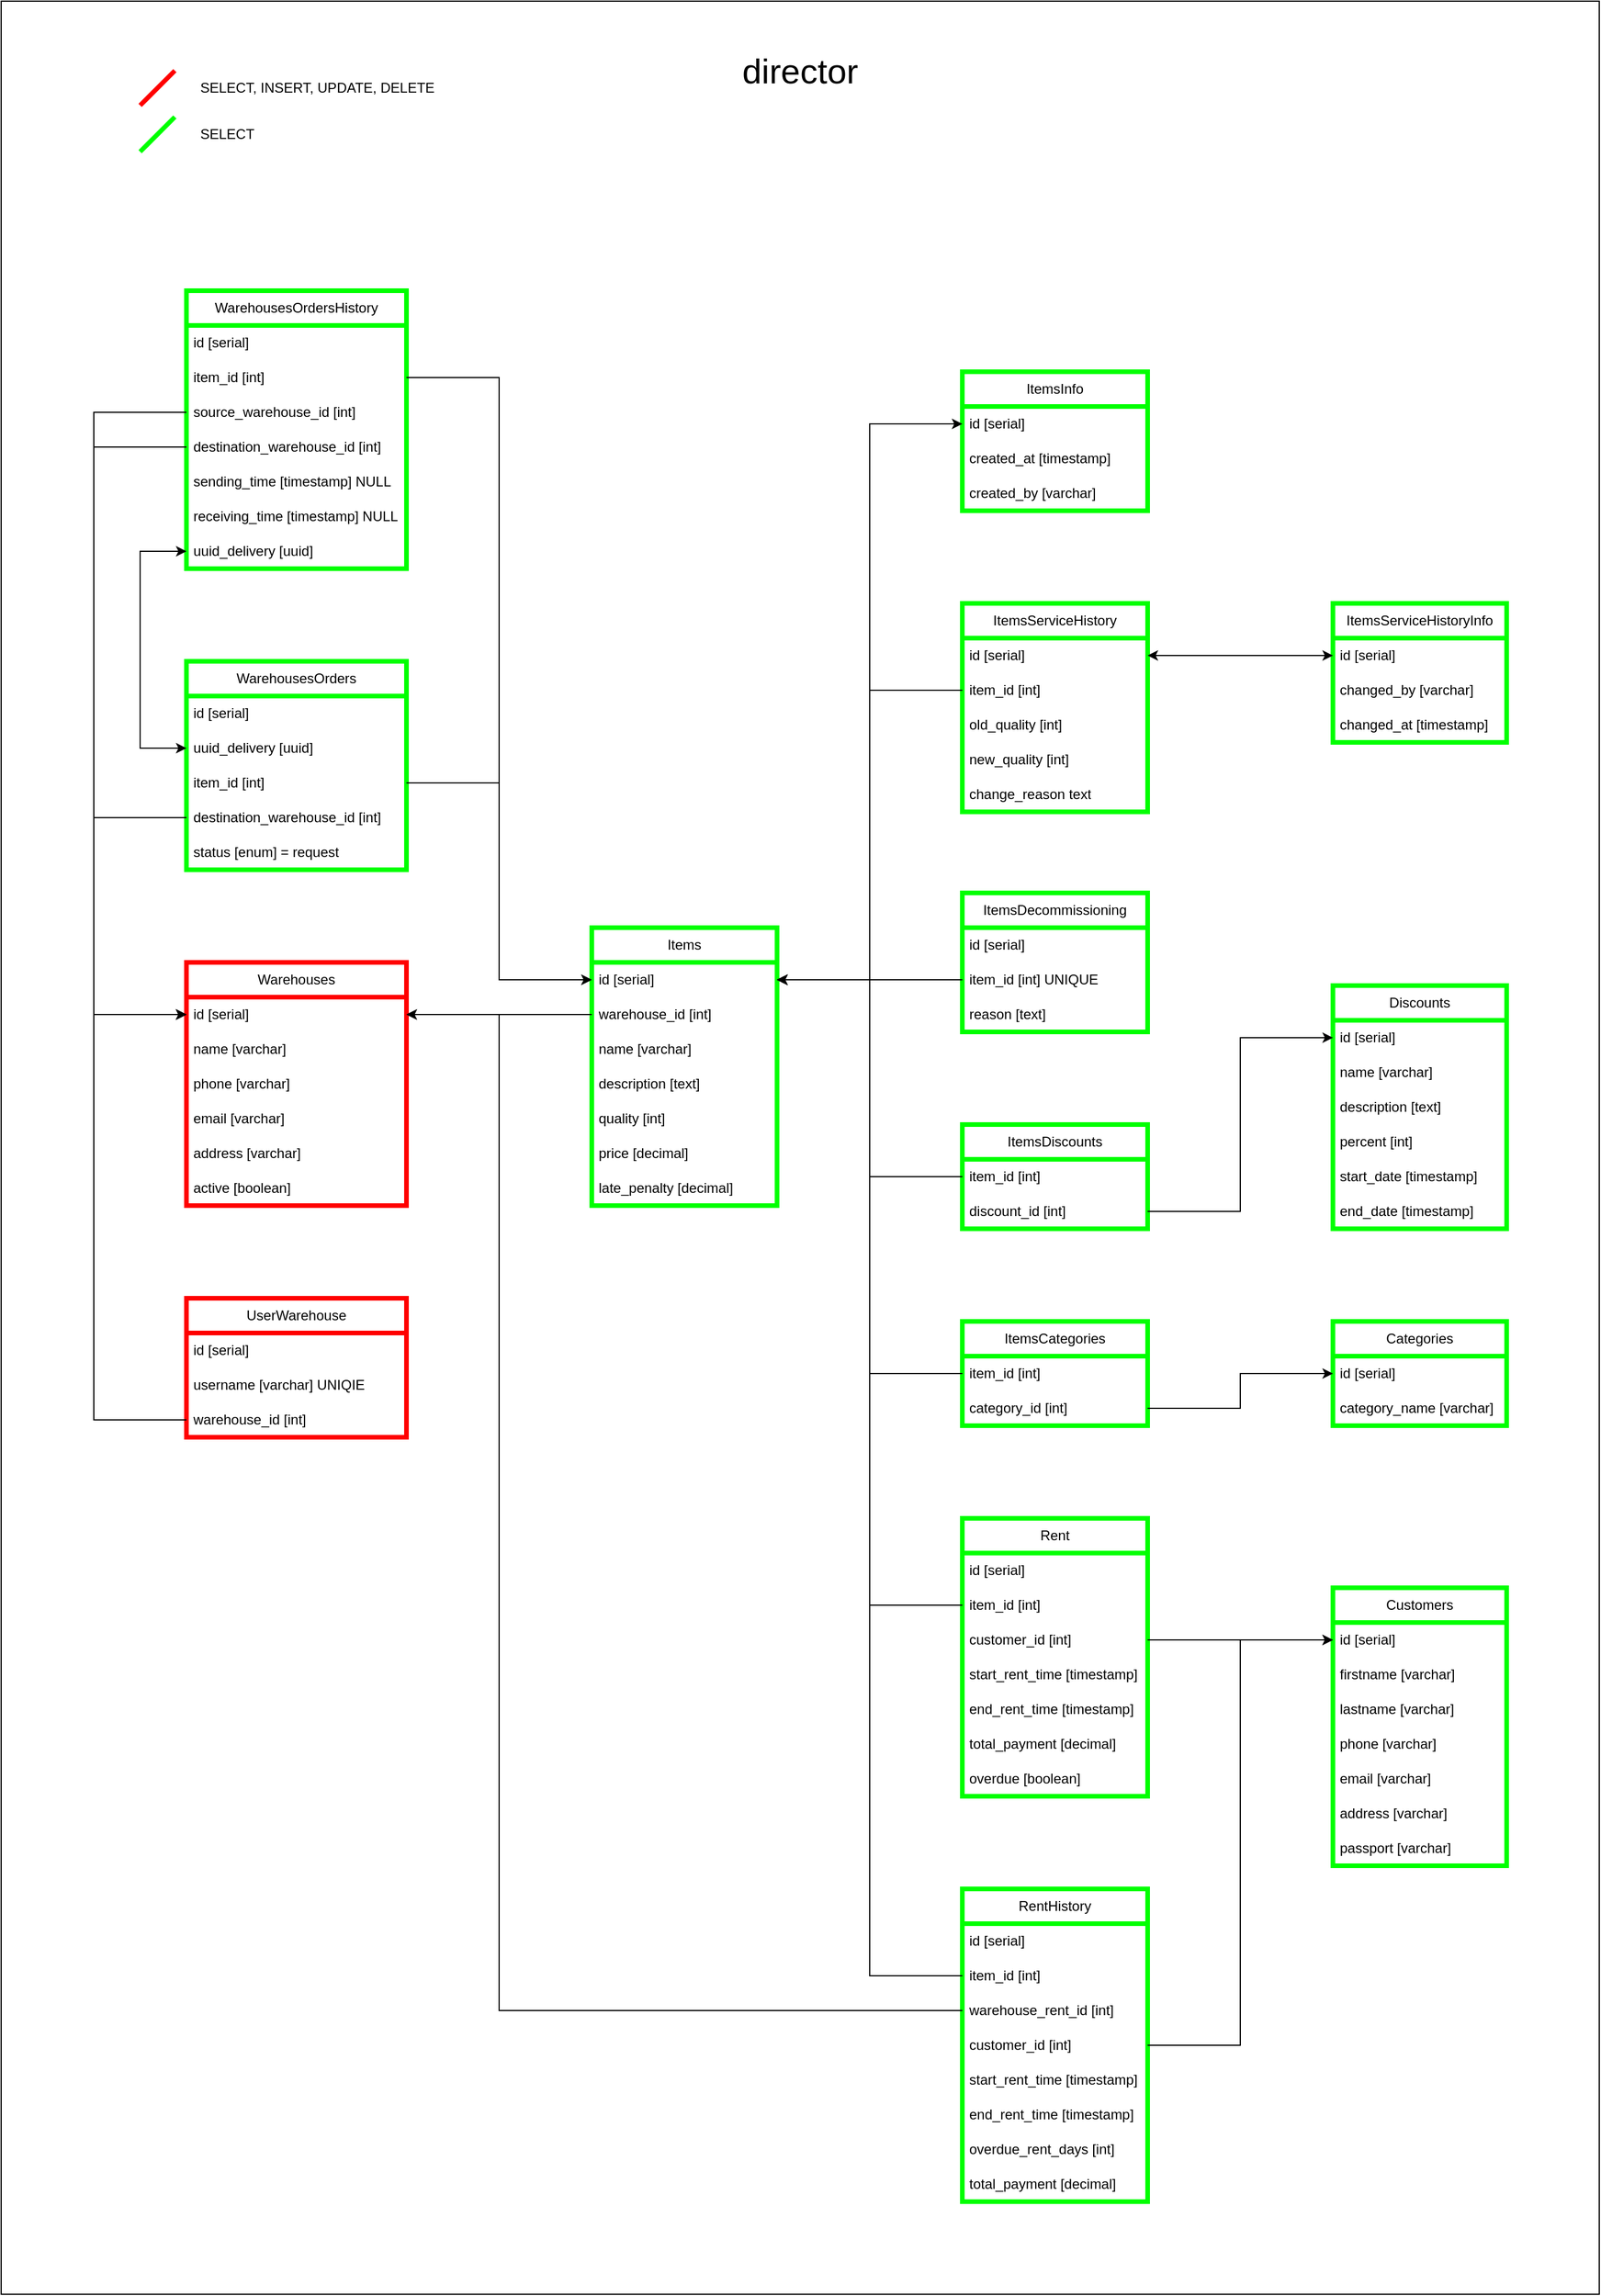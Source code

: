 <mxfile version="24.8.0">
  <diagram name="Страница — 1" id="4j5skGVOsrsPlxVMQiAT">
    <mxGraphModel dx="2514" dy="3243" grid="1" gridSize="10" guides="1" tooltips="1" connect="1" arrows="1" fold="1" page="1" pageScale="1" pageWidth="827" pageHeight="1169" math="0" shadow="0">
      <root>
        <mxCell id="0" />
        <mxCell id="1" parent="0" />
        <mxCell id="xTbCGkDFSXypvoG6kdAG-1" value="" style="rounded=0;whiteSpace=wrap;html=1;fillColor=default;strokeColor=#000000;" parent="1" vertex="1">
          <mxGeometry x="-380" y="-2110" width="1380" height="1980" as="geometry" />
        </mxCell>
        <mxCell id="xTbCGkDFSXypvoG6kdAG-2" value="Warehouses" style="swimlane;fontStyle=0;childLayout=stackLayout;horizontal=1;startSize=30;horizontalStack=0;resizeParent=1;resizeParentMax=0;resizeLast=0;collapsible=1;marginBottom=0;whiteSpace=wrap;html=1;strokeColor=#FF0000;strokeWidth=4;" parent="1" vertex="1">
          <mxGeometry x="-220" y="-1280" width="190" height="210" as="geometry" />
        </mxCell>
        <mxCell id="xTbCGkDFSXypvoG6kdAG-3" value="id [serial]" style="text;strokeColor=none;fillColor=none;align=left;verticalAlign=middle;spacingLeft=4;spacingRight=4;overflow=hidden;points=[[0,0.5],[1,0.5]];portConstraint=eastwest;rotatable=0;whiteSpace=wrap;html=1;" parent="xTbCGkDFSXypvoG6kdAG-2" vertex="1">
          <mxGeometry y="30" width="190" height="30" as="geometry" />
        </mxCell>
        <mxCell id="xTbCGkDFSXypvoG6kdAG-4" value="name [varchar]" style="text;strokeColor=none;fillColor=none;align=left;verticalAlign=middle;spacingLeft=4;spacingRight=4;overflow=hidden;points=[[0,0.5],[1,0.5]];portConstraint=eastwest;rotatable=0;whiteSpace=wrap;html=1;" parent="xTbCGkDFSXypvoG6kdAG-2" vertex="1">
          <mxGeometry y="60" width="190" height="30" as="geometry" />
        </mxCell>
        <mxCell id="xTbCGkDFSXypvoG6kdAG-5" value="phone [varchar]" style="text;strokeColor=none;fillColor=none;align=left;verticalAlign=middle;spacingLeft=4;spacingRight=4;overflow=hidden;points=[[0,0.5],[1,0.5]];portConstraint=eastwest;rotatable=0;whiteSpace=wrap;html=1;" parent="xTbCGkDFSXypvoG6kdAG-2" vertex="1">
          <mxGeometry y="90" width="190" height="30" as="geometry" />
        </mxCell>
        <mxCell id="xTbCGkDFSXypvoG6kdAG-6" value="email [varchar]" style="text;strokeColor=none;fillColor=none;align=left;verticalAlign=middle;spacingLeft=4;spacingRight=4;overflow=hidden;points=[[0,0.5],[1,0.5]];portConstraint=eastwest;rotatable=0;whiteSpace=wrap;html=1;" parent="xTbCGkDFSXypvoG6kdAG-2" vertex="1">
          <mxGeometry y="120" width="190" height="30" as="geometry" />
        </mxCell>
        <mxCell id="xTbCGkDFSXypvoG6kdAG-7" value="address [varchar]" style="text;strokeColor=none;fillColor=none;align=left;verticalAlign=middle;spacingLeft=4;spacingRight=4;overflow=hidden;points=[[0,0.5],[1,0.5]];portConstraint=eastwest;rotatable=0;whiteSpace=wrap;html=1;" parent="xTbCGkDFSXypvoG6kdAG-2" vertex="1">
          <mxGeometry y="150" width="190" height="30" as="geometry" />
        </mxCell>
        <mxCell id="xTbCGkDFSXypvoG6kdAG-108" value="active [boolean]" style="text;strokeColor=none;fillColor=none;align=left;verticalAlign=middle;spacingLeft=4;spacingRight=4;overflow=hidden;points=[[0,0.5],[1,0.5]];portConstraint=eastwest;rotatable=0;whiteSpace=wrap;html=1;" parent="xTbCGkDFSXypvoG6kdAG-2" vertex="1">
          <mxGeometry y="180" width="190" height="30" as="geometry" />
        </mxCell>
        <mxCell id="xTbCGkDFSXypvoG6kdAG-8" value="Items" style="swimlane;fontStyle=0;childLayout=stackLayout;horizontal=1;startSize=30;horizontalStack=0;resizeParent=1;resizeParentMax=0;resizeLast=0;collapsible=1;marginBottom=0;whiteSpace=wrap;html=1;strokeWidth=4;strokeColor=#00FF00;" parent="1" vertex="1">
          <mxGeometry x="130" y="-1310" width="160" height="240" as="geometry" />
        </mxCell>
        <mxCell id="xTbCGkDFSXypvoG6kdAG-9" value="id [serial]" style="text;strokeColor=none;fillColor=none;align=left;verticalAlign=middle;spacingLeft=4;spacingRight=4;overflow=hidden;points=[[0,0.5],[1,0.5]];portConstraint=eastwest;rotatable=0;whiteSpace=wrap;html=1;" parent="xTbCGkDFSXypvoG6kdAG-8" vertex="1">
          <mxGeometry y="30" width="160" height="30" as="geometry" />
        </mxCell>
        <mxCell id="xTbCGkDFSXypvoG6kdAG-10" value="warehouse_id [int]" style="text;strokeColor=none;fillColor=none;align=left;verticalAlign=middle;spacingLeft=4;spacingRight=4;overflow=hidden;points=[[0,0.5],[1,0.5]];portConstraint=eastwest;rotatable=0;whiteSpace=wrap;html=1;" parent="xTbCGkDFSXypvoG6kdAG-8" vertex="1">
          <mxGeometry y="60" width="160" height="30" as="geometry" />
        </mxCell>
        <mxCell id="xTbCGkDFSXypvoG6kdAG-11" value="name [varchar]" style="text;strokeColor=none;fillColor=none;align=left;verticalAlign=middle;spacingLeft=4;spacingRight=4;overflow=hidden;points=[[0,0.5],[1,0.5]];portConstraint=eastwest;rotatable=0;whiteSpace=wrap;html=1;" parent="xTbCGkDFSXypvoG6kdAG-8" vertex="1">
          <mxGeometry y="90" width="160" height="30" as="geometry" />
        </mxCell>
        <mxCell id="xTbCGkDFSXypvoG6kdAG-12" value="description [text]" style="text;strokeColor=none;fillColor=none;align=left;verticalAlign=middle;spacingLeft=4;spacingRight=4;overflow=hidden;points=[[0,0.5],[1,0.5]];portConstraint=eastwest;rotatable=0;whiteSpace=wrap;html=1;" parent="xTbCGkDFSXypvoG6kdAG-8" vertex="1">
          <mxGeometry y="120" width="160" height="30" as="geometry" />
        </mxCell>
        <mxCell id="xTbCGkDFSXypvoG6kdAG-13" value="quality [int]" style="text;strokeColor=none;fillColor=none;align=left;verticalAlign=middle;spacingLeft=4;spacingRight=4;overflow=hidden;points=[[0,0.5],[1,0.5]];portConstraint=eastwest;rotatable=0;whiteSpace=wrap;html=1;" parent="xTbCGkDFSXypvoG6kdAG-8" vertex="1">
          <mxGeometry y="150" width="160" height="30" as="geometry" />
        </mxCell>
        <mxCell id="xTbCGkDFSXypvoG6kdAG-14" value="price [decimal]" style="text;strokeColor=none;fillColor=none;align=left;verticalAlign=middle;spacingLeft=4;spacingRight=4;overflow=hidden;points=[[0,0.5],[1,0.5]];portConstraint=eastwest;rotatable=0;whiteSpace=wrap;html=1;" parent="xTbCGkDFSXypvoG6kdAG-8" vertex="1">
          <mxGeometry y="180" width="160" height="30" as="geometry" />
        </mxCell>
        <mxCell id="xTbCGkDFSXypvoG6kdAG-15" value="late_penalty [decimal]" style="text;strokeColor=none;fillColor=none;align=left;verticalAlign=middle;spacingLeft=4;spacingRight=4;overflow=hidden;points=[[0,0.5],[1,0.5]];portConstraint=eastwest;rotatable=0;whiteSpace=wrap;html=1;" parent="xTbCGkDFSXypvoG6kdAG-8" vertex="1">
          <mxGeometry y="210" width="160" height="30" as="geometry" />
        </mxCell>
        <mxCell id="xTbCGkDFSXypvoG6kdAG-17" value="" style="endArrow=classic;html=1;rounded=0;exitX=0;exitY=0.5;exitDx=0;exitDy=0;entryX=1;entryY=0.5;entryDx=0;entryDy=0;" parent="1" source="xTbCGkDFSXypvoG6kdAG-10" target="xTbCGkDFSXypvoG6kdAG-3" edge="1">
          <mxGeometry width="50" height="50" relative="1" as="geometry">
            <mxPoint y="-1210" as="sourcePoint" />
            <mxPoint x="50" y="-1260" as="targetPoint" />
          </mxGeometry>
        </mxCell>
        <mxCell id="xTbCGkDFSXypvoG6kdAG-18" value="WarehousesOrders" style="swimlane;fontStyle=0;childLayout=stackLayout;horizontal=1;startSize=30;horizontalStack=0;resizeParent=1;resizeParentMax=0;resizeLast=0;collapsible=1;marginBottom=0;whiteSpace=wrap;html=1;strokeColor=#00FF00;strokeWidth=4;" parent="1" vertex="1">
          <mxGeometry x="-220" y="-1540" width="190" height="180" as="geometry" />
        </mxCell>
        <mxCell id="xTbCGkDFSXypvoG6kdAG-19" value="id [serial]" style="text;strokeColor=none;fillColor=none;align=left;verticalAlign=middle;spacingLeft=4;spacingRight=4;overflow=hidden;points=[[0,0.5],[1,0.5]];portConstraint=eastwest;rotatable=0;whiteSpace=wrap;html=1;" parent="xTbCGkDFSXypvoG6kdAG-18" vertex="1">
          <mxGeometry y="30" width="190" height="30" as="geometry" />
        </mxCell>
        <mxCell id="Byqs6ddaGFyofyGgClYy-8" value="uuid_delivery [uuid]" style="text;strokeColor=none;fillColor=none;align=left;verticalAlign=middle;spacingLeft=4;spacingRight=4;overflow=hidden;points=[[0,0.5],[1,0.5]];portConstraint=eastwest;rotatable=0;whiteSpace=wrap;html=1;" parent="xTbCGkDFSXypvoG6kdAG-18" vertex="1">
          <mxGeometry y="60" width="190" height="30" as="geometry" />
        </mxCell>
        <mxCell id="xTbCGkDFSXypvoG6kdAG-20" value="item_id [int]" style="text;strokeColor=none;fillColor=none;align=left;verticalAlign=middle;spacingLeft=4;spacingRight=4;overflow=hidden;points=[[0,0.5],[1,0.5]];portConstraint=eastwest;rotatable=0;whiteSpace=wrap;html=1;" parent="xTbCGkDFSXypvoG6kdAG-18" vertex="1">
          <mxGeometry y="90" width="190" height="30" as="geometry" />
        </mxCell>
        <mxCell id="xTbCGkDFSXypvoG6kdAG-21" value="destination_warehouse_id [int]" style="text;strokeColor=none;fillColor=none;align=left;verticalAlign=middle;spacingLeft=4;spacingRight=4;overflow=hidden;points=[[0,0.5],[1,0.5]];portConstraint=eastwest;rotatable=0;whiteSpace=wrap;html=1;" parent="xTbCGkDFSXypvoG6kdAG-18" vertex="1">
          <mxGeometry y="120" width="190" height="30" as="geometry" />
        </mxCell>
        <mxCell id="xTbCGkDFSXypvoG6kdAG-22" value="status [enum] = request" style="text;strokeColor=none;fillColor=none;align=left;verticalAlign=middle;spacingLeft=4;spacingRight=4;overflow=hidden;points=[[0,0.5],[1,0.5]];portConstraint=eastwest;rotatable=0;whiteSpace=wrap;html=1;" parent="xTbCGkDFSXypvoG6kdAG-18" vertex="1">
          <mxGeometry y="150" width="190" height="30" as="geometry" />
        </mxCell>
        <mxCell id="xTbCGkDFSXypvoG6kdAG-23" value="WarehousesOrdersHistory" style="swimlane;fontStyle=0;childLayout=stackLayout;horizontal=1;startSize=30;horizontalStack=0;resizeParent=1;resizeParentMax=0;resizeLast=0;collapsible=1;marginBottom=0;whiteSpace=wrap;html=1;swimlaneFillColor=none;strokeColor=#00FF00;strokeWidth=4;" parent="1" vertex="1">
          <mxGeometry x="-220" y="-1860" width="190" height="240" as="geometry" />
        </mxCell>
        <mxCell id="xTbCGkDFSXypvoG6kdAG-24" value="id [serial]" style="text;strokeColor=none;fillColor=none;align=left;verticalAlign=middle;spacingLeft=4;spacingRight=4;overflow=hidden;points=[[0,0.5],[1,0.5]];portConstraint=eastwest;rotatable=0;whiteSpace=wrap;html=1;" parent="xTbCGkDFSXypvoG6kdAG-23" vertex="1">
          <mxGeometry y="30" width="190" height="30" as="geometry" />
        </mxCell>
        <mxCell id="xTbCGkDFSXypvoG6kdAG-25" value="item_id [int]" style="text;strokeColor=none;fillColor=none;align=left;verticalAlign=middle;spacingLeft=4;spacingRight=4;overflow=hidden;points=[[0,0.5],[1,0.5]];portConstraint=eastwest;rotatable=0;whiteSpace=wrap;html=1;" parent="xTbCGkDFSXypvoG6kdAG-23" vertex="1">
          <mxGeometry y="60" width="190" height="30" as="geometry" />
        </mxCell>
        <mxCell id="xTbCGkDFSXypvoG6kdAG-26" value="source_warehouse_id [int]" style="text;strokeColor=none;fillColor=none;align=left;verticalAlign=middle;spacingLeft=4;spacingRight=4;overflow=hidden;points=[[0,0.5],[1,0.5]];portConstraint=eastwest;rotatable=0;whiteSpace=wrap;html=1;" parent="xTbCGkDFSXypvoG6kdAG-23" vertex="1">
          <mxGeometry y="90" width="190" height="30" as="geometry" />
        </mxCell>
        <mxCell id="xTbCGkDFSXypvoG6kdAG-27" value="destination_warehouse_id [int]" style="text;strokeColor=none;fillColor=none;align=left;verticalAlign=middle;spacingLeft=4;spacingRight=4;overflow=hidden;points=[[0,0.5],[1,0.5]];portConstraint=eastwest;rotatable=0;whiteSpace=wrap;html=1;" parent="xTbCGkDFSXypvoG6kdAG-23" vertex="1">
          <mxGeometry y="120" width="190" height="30" as="geometry" />
        </mxCell>
        <mxCell id="xTbCGkDFSXypvoG6kdAG-28" value="sending_time [timestamp] NULL" style="text;strokeColor=none;fillColor=none;align=left;verticalAlign=middle;spacingLeft=4;spacingRight=4;overflow=hidden;points=[[0,0.5],[1,0.5]];portConstraint=eastwest;rotatable=0;whiteSpace=wrap;html=1;" parent="xTbCGkDFSXypvoG6kdAG-23" vertex="1">
          <mxGeometry y="150" width="190" height="30" as="geometry" />
        </mxCell>
        <mxCell id="xTbCGkDFSXypvoG6kdAG-29" value="receiving_time [timestamp] NULL" style="text;strokeColor=none;fillColor=none;align=left;verticalAlign=middle;spacingLeft=4;spacingRight=4;overflow=hidden;points=[[0,0.5],[1,0.5]];portConstraint=eastwest;rotatable=0;whiteSpace=wrap;html=1;" parent="xTbCGkDFSXypvoG6kdAG-23" vertex="1">
          <mxGeometry y="180" width="190" height="30" as="geometry" />
        </mxCell>
        <mxCell id="Byqs6ddaGFyofyGgClYy-10" value="uuid_delivery [uuid]" style="text;strokeColor=none;fillColor=none;align=left;verticalAlign=middle;spacingLeft=4;spacingRight=4;overflow=hidden;points=[[0,0.5],[1,0.5]];portConstraint=eastwest;rotatable=0;whiteSpace=wrap;html=1;" parent="xTbCGkDFSXypvoG6kdAG-23" vertex="1">
          <mxGeometry y="210" width="190" height="30" as="geometry" />
        </mxCell>
        <mxCell id="xTbCGkDFSXypvoG6kdAG-30" value="" style="endArrow=classic;html=1;rounded=0;exitX=0;exitY=0.5;exitDx=0;exitDy=0;entryX=0;entryY=0.5;entryDx=0;entryDy=0;" parent="1" source="xTbCGkDFSXypvoG6kdAG-21" target="xTbCGkDFSXypvoG6kdAG-3" edge="1">
          <mxGeometry width="50" height="50" relative="1" as="geometry">
            <mxPoint x="-330" y="-1350" as="sourcePoint" />
            <mxPoint x="-280" y="-1400" as="targetPoint" />
            <Array as="points">
              <mxPoint x="-300" y="-1405" />
              <mxPoint x="-300" y="-1235" />
            </Array>
          </mxGeometry>
        </mxCell>
        <mxCell id="xTbCGkDFSXypvoG6kdAG-31" value="" style="endArrow=classic;html=1;rounded=0;exitX=0;exitY=0.5;exitDx=0;exitDy=0;entryX=0;entryY=0.5;entryDx=0;entryDy=0;" parent="1" source="xTbCGkDFSXypvoG6kdAG-26" target="xTbCGkDFSXypvoG6kdAG-3" edge="1">
          <mxGeometry width="50" height="50" relative="1" as="geometry">
            <mxPoint x="-390" y="-1550" as="sourcePoint" />
            <mxPoint x="-340" y="-1600" as="targetPoint" />
            <Array as="points">
              <mxPoint x="-300" y="-1755" />
              <mxPoint x="-300" y="-1235" />
            </Array>
          </mxGeometry>
        </mxCell>
        <mxCell id="xTbCGkDFSXypvoG6kdAG-32" value="" style="endArrow=classic;html=1;rounded=0;exitX=0;exitY=0.5;exitDx=0;exitDy=0;entryX=0;entryY=0.5;entryDx=0;entryDy=0;" parent="1" source="xTbCGkDFSXypvoG6kdAG-27" target="xTbCGkDFSXypvoG6kdAG-3" edge="1">
          <mxGeometry width="50" height="50" relative="1" as="geometry">
            <mxPoint x="-350" y="-1510" as="sourcePoint" />
            <mxPoint x="-300" y="-1560" as="targetPoint" />
            <Array as="points">
              <mxPoint x="-300" y="-1725" />
              <mxPoint x="-300" y="-1235" />
            </Array>
          </mxGeometry>
        </mxCell>
        <mxCell id="xTbCGkDFSXypvoG6kdAG-33" value="" style="endArrow=classic;html=1;rounded=0;exitX=1;exitY=0.5;exitDx=0;exitDy=0;entryX=0;entryY=0.5;entryDx=0;entryDy=0;" parent="1" source="xTbCGkDFSXypvoG6kdAG-20" target="xTbCGkDFSXypvoG6kdAG-9" edge="1">
          <mxGeometry width="50" height="50" relative="1" as="geometry">
            <mxPoint x="50" y="-1430" as="sourcePoint" />
            <mxPoint x="100" y="-1480" as="targetPoint" />
            <Array as="points">
              <mxPoint x="50" y="-1435" />
              <mxPoint x="50" y="-1265" />
            </Array>
          </mxGeometry>
        </mxCell>
        <mxCell id="xTbCGkDFSXypvoG6kdAG-34" value="" style="endArrow=classic;html=1;rounded=0;entryX=0;entryY=0.5;entryDx=0;entryDy=0;exitX=1;exitY=0.5;exitDx=0;exitDy=0;" parent="1" source="xTbCGkDFSXypvoG6kdAG-25" target="xTbCGkDFSXypvoG6kdAG-9" edge="1">
          <mxGeometry width="50" height="50" relative="1" as="geometry">
            <mxPoint x="50" y="-1650" as="sourcePoint" />
            <mxPoint x="100" y="-1700" as="targetPoint" />
            <Array as="points">
              <mxPoint x="50" y="-1785" />
              <mxPoint x="50" y="-1265" />
            </Array>
          </mxGeometry>
        </mxCell>
        <mxCell id="xTbCGkDFSXypvoG6kdAG-35" value="ItemsInfo" style="swimlane;fontStyle=0;childLayout=stackLayout;horizontal=1;startSize=30;horizontalStack=0;resizeParent=1;resizeParentMax=0;resizeLast=0;collapsible=1;marginBottom=0;whiteSpace=wrap;html=1;strokeColor=#00FF00;strokeWidth=4;" parent="1" vertex="1">
          <mxGeometry x="450" y="-1790" width="160" height="120" as="geometry" />
        </mxCell>
        <mxCell id="xTbCGkDFSXypvoG6kdAG-36" value="id [serial]" style="text;strokeColor=none;fillColor=none;align=left;verticalAlign=middle;spacingLeft=4;spacingRight=4;overflow=hidden;points=[[0,0.5],[1,0.5]];portConstraint=eastwest;rotatable=0;whiteSpace=wrap;html=1;" parent="xTbCGkDFSXypvoG6kdAG-35" vertex="1">
          <mxGeometry y="30" width="160" height="30" as="geometry" />
        </mxCell>
        <mxCell id="xTbCGkDFSXypvoG6kdAG-37" value="created_at [timestamp]" style="text;strokeColor=none;fillColor=none;align=left;verticalAlign=middle;spacingLeft=4;spacingRight=4;overflow=hidden;points=[[0,0.5],[1,0.5]];portConstraint=eastwest;rotatable=0;whiteSpace=wrap;html=1;" parent="xTbCGkDFSXypvoG6kdAG-35" vertex="1">
          <mxGeometry y="60" width="160" height="30" as="geometry" />
        </mxCell>
        <mxCell id="xTbCGkDFSXypvoG6kdAG-38" value="created_by [varchar]" style="text;strokeColor=none;fillColor=none;align=left;verticalAlign=middle;spacingLeft=4;spacingRight=4;overflow=hidden;points=[[0,0.5],[1,0.5]];portConstraint=eastwest;rotatable=0;whiteSpace=wrap;html=1;" parent="xTbCGkDFSXypvoG6kdAG-35" vertex="1">
          <mxGeometry y="90" width="160" height="30" as="geometry" />
        </mxCell>
        <mxCell id="xTbCGkDFSXypvoG6kdAG-39" value="" style="endArrow=classic;startArrow=classic;html=1;rounded=0;exitX=1;exitY=0.5;exitDx=0;exitDy=0;entryX=0;entryY=0.5;entryDx=0;entryDy=0;" parent="1" source="xTbCGkDFSXypvoG6kdAG-9" target="xTbCGkDFSXypvoG6kdAG-36" edge="1">
          <mxGeometry width="50" height="50" relative="1" as="geometry">
            <mxPoint x="300" y="-1410" as="sourcePoint" />
            <mxPoint x="350" y="-1670" as="targetPoint" />
            <Array as="points">
              <mxPoint x="370" y="-1265" />
              <mxPoint x="370" y="-1745" />
            </Array>
          </mxGeometry>
        </mxCell>
        <mxCell id="xTbCGkDFSXypvoG6kdAG-40" value="ItemsServiceHistory" style="swimlane;fontStyle=0;childLayout=stackLayout;horizontal=1;startSize=30;horizontalStack=0;resizeParent=1;resizeParentMax=0;resizeLast=0;collapsible=1;marginBottom=0;whiteSpace=wrap;html=1;strokeColor=#00FF00;strokeWidth=4;" parent="1" vertex="1">
          <mxGeometry x="450" y="-1590" width="160" height="180" as="geometry" />
        </mxCell>
        <mxCell id="xTbCGkDFSXypvoG6kdAG-41" value="id [serial]" style="text;strokeColor=none;fillColor=none;align=left;verticalAlign=middle;spacingLeft=4;spacingRight=4;overflow=hidden;points=[[0,0.5],[1,0.5]];portConstraint=eastwest;rotatable=0;whiteSpace=wrap;html=1;" parent="xTbCGkDFSXypvoG6kdAG-40" vertex="1">
          <mxGeometry y="30" width="160" height="30" as="geometry" />
        </mxCell>
        <mxCell id="xTbCGkDFSXypvoG6kdAG-42" value="item_id [int]" style="text;strokeColor=none;fillColor=none;align=left;verticalAlign=middle;spacingLeft=4;spacingRight=4;overflow=hidden;points=[[0,0.5],[1,0.5]];portConstraint=eastwest;rotatable=0;whiteSpace=wrap;html=1;" parent="xTbCGkDFSXypvoG6kdAG-40" vertex="1">
          <mxGeometry y="60" width="160" height="30" as="geometry" />
        </mxCell>
        <mxCell id="xTbCGkDFSXypvoG6kdAG-43" value="old_quality [int]" style="text;strokeColor=none;fillColor=none;align=left;verticalAlign=middle;spacingLeft=4;spacingRight=4;overflow=hidden;points=[[0,0.5],[1,0.5]];portConstraint=eastwest;rotatable=0;whiteSpace=wrap;html=1;" parent="xTbCGkDFSXypvoG6kdAG-40" vertex="1">
          <mxGeometry y="90" width="160" height="30" as="geometry" />
        </mxCell>
        <mxCell id="xTbCGkDFSXypvoG6kdAG-44" value="new&lt;span style=&quot;background-color: initial;&quot;&gt;_quality [int]&lt;/span&gt;" style="text;strokeColor=none;fillColor=none;align=left;verticalAlign=middle;spacingLeft=4;spacingRight=4;overflow=hidden;points=[[0,0.5],[1,0.5]];portConstraint=eastwest;rotatable=0;whiteSpace=wrap;html=1;" parent="xTbCGkDFSXypvoG6kdAG-40" vertex="1">
          <mxGeometry y="120" width="160" height="30" as="geometry" />
        </mxCell>
        <mxCell id="xTbCGkDFSXypvoG6kdAG-45" value="change_reason text" style="text;strokeColor=none;fillColor=none;align=left;verticalAlign=middle;spacingLeft=4;spacingRight=4;overflow=hidden;points=[[0,0.5],[1,0.5]];portConstraint=eastwest;rotatable=0;whiteSpace=wrap;html=1;" parent="xTbCGkDFSXypvoG6kdAG-40" vertex="1">
          <mxGeometry y="150" width="160" height="30" as="geometry" />
        </mxCell>
        <mxCell id="xTbCGkDFSXypvoG6kdAG-48" value="" style="endArrow=classic;html=1;rounded=0;exitX=0;exitY=0.5;exitDx=0;exitDy=0;entryX=1;entryY=0.5;entryDx=0;entryDy=0;" parent="1" source="xTbCGkDFSXypvoG6kdAG-42" target="xTbCGkDFSXypvoG6kdAG-9" edge="1">
          <mxGeometry width="50" height="50" relative="1" as="geometry">
            <mxPoint x="260" y="-1460" as="sourcePoint" />
            <mxPoint x="310" y="-1510" as="targetPoint" />
            <Array as="points">
              <mxPoint x="370" y="-1515" />
              <mxPoint x="370" y="-1265" />
            </Array>
          </mxGeometry>
        </mxCell>
        <mxCell id="xTbCGkDFSXypvoG6kdAG-49" value="ItemsCategories" style="swimlane;fontStyle=0;childLayout=stackLayout;horizontal=1;startSize=30;horizontalStack=0;resizeParent=1;resizeParentMax=0;resizeLast=0;collapsible=1;marginBottom=0;whiteSpace=wrap;html=1;strokeWidth=4;strokeColor=#00FF00;" parent="1" vertex="1">
          <mxGeometry x="450" y="-970" width="160" height="90" as="geometry" />
        </mxCell>
        <mxCell id="xTbCGkDFSXypvoG6kdAG-50" value="item_id [int]" style="text;strokeColor=none;fillColor=none;align=left;verticalAlign=middle;spacingLeft=4;spacingRight=4;overflow=hidden;points=[[0,0.5],[1,0.5]];portConstraint=eastwest;rotatable=0;whiteSpace=wrap;html=1;" parent="xTbCGkDFSXypvoG6kdAG-49" vertex="1">
          <mxGeometry y="30" width="160" height="30" as="geometry" />
        </mxCell>
        <mxCell id="xTbCGkDFSXypvoG6kdAG-51" value="category_id [int]" style="text;strokeColor=none;fillColor=none;align=left;verticalAlign=middle;spacingLeft=4;spacingRight=4;overflow=hidden;points=[[0,0.5],[1,0.5]];portConstraint=eastwest;rotatable=0;whiteSpace=wrap;html=1;" parent="xTbCGkDFSXypvoG6kdAG-49" vertex="1">
          <mxGeometry y="60" width="160" height="30" as="geometry" />
        </mxCell>
        <mxCell id="xTbCGkDFSXypvoG6kdAG-52" value="Categories" style="swimlane;fontStyle=0;childLayout=stackLayout;horizontal=1;startSize=30;horizontalStack=0;resizeParent=1;resizeParentMax=0;resizeLast=0;collapsible=1;marginBottom=0;whiteSpace=wrap;html=1;strokeWidth=4;strokeColor=#00FF00;" parent="1" vertex="1">
          <mxGeometry x="770" y="-970" width="150" height="90" as="geometry" />
        </mxCell>
        <mxCell id="xTbCGkDFSXypvoG6kdAG-53" value="id [serial]" style="text;strokeColor=none;fillColor=none;align=left;verticalAlign=middle;spacingLeft=4;spacingRight=4;overflow=hidden;points=[[0,0.5],[1,0.5]];portConstraint=eastwest;rotatable=0;whiteSpace=wrap;html=1;" parent="xTbCGkDFSXypvoG6kdAG-52" vertex="1">
          <mxGeometry y="30" width="150" height="30" as="geometry" />
        </mxCell>
        <mxCell id="xTbCGkDFSXypvoG6kdAG-54" value="category_name [varchar]" style="text;strokeColor=none;fillColor=none;align=left;verticalAlign=middle;spacingLeft=4;spacingRight=4;overflow=hidden;points=[[0,0.5],[1,0.5]];portConstraint=eastwest;rotatable=0;whiteSpace=wrap;html=1;" parent="xTbCGkDFSXypvoG6kdAG-52" vertex="1">
          <mxGeometry y="60" width="150" height="30" as="geometry" />
        </mxCell>
        <mxCell id="xTbCGkDFSXypvoG6kdAG-56" value="" style="endArrow=classic;html=1;rounded=0;entryX=0;entryY=0.5;entryDx=0;entryDy=0;exitX=1;exitY=0.5;exitDx=0;exitDy=0;" parent="1" source="xTbCGkDFSXypvoG6kdAG-51" target="xTbCGkDFSXypvoG6kdAG-53" edge="1">
          <mxGeometry width="50" height="50" relative="1" as="geometry">
            <mxPoint x="650" y="-880" as="sourcePoint" />
            <mxPoint x="700" y="-930" as="targetPoint" />
            <Array as="points">
              <mxPoint x="690" y="-895" />
              <mxPoint x="690" y="-925" />
            </Array>
          </mxGeometry>
        </mxCell>
        <mxCell id="xTbCGkDFSXypvoG6kdAG-57" value="ItemsDiscounts" style="swimlane;fontStyle=0;childLayout=stackLayout;horizontal=1;startSize=30;horizontalStack=0;resizeParent=1;resizeParentMax=0;resizeLast=0;collapsible=1;marginBottom=0;whiteSpace=wrap;html=1;strokeColor=#00FF00;strokeWidth=4;" parent="1" vertex="1">
          <mxGeometry x="450" y="-1140" width="160" height="90" as="geometry" />
        </mxCell>
        <mxCell id="xTbCGkDFSXypvoG6kdAG-58" value="item_id [int]" style="text;strokeColor=none;fillColor=none;align=left;verticalAlign=middle;spacingLeft=4;spacingRight=4;overflow=hidden;points=[[0,0.5],[1,0.5]];portConstraint=eastwest;rotatable=0;whiteSpace=wrap;html=1;" parent="xTbCGkDFSXypvoG6kdAG-57" vertex="1">
          <mxGeometry y="30" width="160" height="30" as="geometry" />
        </mxCell>
        <mxCell id="xTbCGkDFSXypvoG6kdAG-59" value="discount_id [int]" style="text;strokeColor=none;fillColor=none;align=left;verticalAlign=middle;spacingLeft=4;spacingRight=4;overflow=hidden;points=[[0,0.5],[1,0.5]];portConstraint=eastwest;rotatable=0;whiteSpace=wrap;html=1;" parent="xTbCGkDFSXypvoG6kdAG-57" vertex="1">
          <mxGeometry y="60" width="160" height="30" as="geometry" />
        </mxCell>
        <mxCell id="xTbCGkDFSXypvoG6kdAG-60" value="" style="endArrow=classic;html=1;rounded=0;entryX=1;entryY=0.5;entryDx=0;entryDy=0;exitX=0;exitY=0.5;exitDx=0;exitDy=0;" parent="1" source="xTbCGkDFSXypvoG6kdAG-58" target="xTbCGkDFSXypvoG6kdAG-9" edge="1">
          <mxGeometry width="50" height="50" relative="1" as="geometry">
            <mxPoint x="380" y="-1170" as="sourcePoint" />
            <mxPoint x="430" y="-1220" as="targetPoint" />
            <Array as="points">
              <mxPoint x="370" y="-1095" />
              <mxPoint x="370" y="-1265" />
            </Array>
          </mxGeometry>
        </mxCell>
        <mxCell id="xTbCGkDFSXypvoG6kdAG-61" value="Discounts" style="swimlane;fontStyle=0;childLayout=stackLayout;horizontal=1;startSize=30;horizontalStack=0;resizeParent=1;resizeParentMax=0;resizeLast=0;collapsible=1;marginBottom=0;whiteSpace=wrap;html=1;strokeColor=#00FF00;strokeWidth=4;" parent="1" vertex="1">
          <mxGeometry x="770" y="-1260" width="150" height="210" as="geometry" />
        </mxCell>
        <mxCell id="xTbCGkDFSXypvoG6kdAG-62" value="id [serial]" style="text;strokeColor=none;fillColor=none;align=left;verticalAlign=middle;spacingLeft=4;spacingRight=4;overflow=hidden;points=[[0,0.5],[1,0.5]];portConstraint=eastwest;rotatable=0;whiteSpace=wrap;html=1;" parent="xTbCGkDFSXypvoG6kdAG-61" vertex="1">
          <mxGeometry y="30" width="150" height="30" as="geometry" />
        </mxCell>
        <mxCell id="xTbCGkDFSXypvoG6kdAG-63" value="name [varchar]" style="text;strokeColor=none;fillColor=none;align=left;verticalAlign=middle;spacingLeft=4;spacingRight=4;overflow=hidden;points=[[0,0.5],[1,0.5]];portConstraint=eastwest;rotatable=0;whiteSpace=wrap;html=1;" parent="xTbCGkDFSXypvoG6kdAG-61" vertex="1">
          <mxGeometry y="60" width="150" height="30" as="geometry" />
        </mxCell>
        <mxCell id="yDDw1-nYmhLFV4O7bcaX-1" value="description [text]" style="text;strokeColor=none;fillColor=none;align=left;verticalAlign=middle;spacingLeft=4;spacingRight=4;overflow=hidden;points=[[0,0.5],[1,0.5]];portConstraint=eastwest;rotatable=0;whiteSpace=wrap;html=1;" parent="xTbCGkDFSXypvoG6kdAG-61" vertex="1">
          <mxGeometry y="90" width="150" height="30" as="geometry" />
        </mxCell>
        <mxCell id="xTbCGkDFSXypvoG6kdAG-64" value="percent [int]" style="text;strokeColor=none;fillColor=none;align=left;verticalAlign=middle;spacingLeft=4;spacingRight=4;overflow=hidden;points=[[0,0.5],[1,0.5]];portConstraint=eastwest;rotatable=0;whiteSpace=wrap;html=1;" parent="xTbCGkDFSXypvoG6kdAG-61" vertex="1">
          <mxGeometry y="120" width="150" height="30" as="geometry" />
        </mxCell>
        <mxCell id="xTbCGkDFSXypvoG6kdAG-65" value="start_date [timestamp]" style="text;strokeColor=none;fillColor=none;align=left;verticalAlign=middle;spacingLeft=4;spacingRight=4;overflow=hidden;points=[[0,0.5],[1,0.5]];portConstraint=eastwest;rotatable=0;whiteSpace=wrap;html=1;" parent="xTbCGkDFSXypvoG6kdAG-61" vertex="1">
          <mxGeometry y="150" width="150" height="30" as="geometry" />
        </mxCell>
        <mxCell id="xTbCGkDFSXypvoG6kdAG-66" value="end_date [timestamp]" style="text;strokeColor=none;fillColor=none;align=left;verticalAlign=middle;spacingLeft=4;spacingRight=4;overflow=hidden;points=[[0,0.5],[1,0.5]];portConstraint=eastwest;rotatable=0;whiteSpace=wrap;html=1;" parent="xTbCGkDFSXypvoG6kdAG-61" vertex="1">
          <mxGeometry y="180" width="150" height="30" as="geometry" />
        </mxCell>
        <mxCell id="xTbCGkDFSXypvoG6kdAG-67" value="&lt;span style=&quot;white-space-collapse: preserve;&quot; data-src-align=&quot;0:23&quot; class=&quot;EzKURWReUAB5oZgtQNkl&quot;&gt;ItemsDecommissioning&lt;/span&gt;" style="swimlane;fontStyle=0;childLayout=stackLayout;horizontal=1;startSize=30;horizontalStack=0;resizeParent=1;resizeParentMax=0;resizeLast=0;collapsible=1;marginBottom=0;whiteSpace=wrap;html=1;strokeColor=#00FF00;strokeWidth=4;" parent="1" vertex="1">
          <mxGeometry x="450" y="-1340" width="160" height="120" as="geometry">
            <mxRectangle x="120" y="530" width="160" height="30" as="alternateBounds" />
          </mxGeometry>
        </mxCell>
        <mxCell id="xTbCGkDFSXypvoG6kdAG-68" value="id [serial]" style="text;strokeColor=none;fillColor=none;align=left;verticalAlign=middle;spacingLeft=4;spacingRight=4;overflow=hidden;points=[[0,0.5],[1,0.5]];portConstraint=eastwest;rotatable=0;whiteSpace=wrap;html=1;" parent="xTbCGkDFSXypvoG6kdAG-67" vertex="1">
          <mxGeometry y="30" width="160" height="30" as="geometry" />
        </mxCell>
        <mxCell id="xTbCGkDFSXypvoG6kdAG-69" value="item_id [int] UNIQUE" style="text;strokeColor=none;fillColor=none;align=left;verticalAlign=middle;spacingLeft=4;spacingRight=4;overflow=hidden;points=[[0,0.5],[1,0.5]];portConstraint=eastwest;rotatable=0;whiteSpace=wrap;html=1;" parent="xTbCGkDFSXypvoG6kdAG-67" vertex="1">
          <mxGeometry y="60" width="160" height="30" as="geometry" />
        </mxCell>
        <mxCell id="xTbCGkDFSXypvoG6kdAG-70" value="reason [text]" style="text;strokeColor=none;fillColor=none;align=left;verticalAlign=middle;spacingLeft=4;spacingRight=4;overflow=hidden;points=[[0,0.5],[1,0.5]];portConstraint=eastwest;rotatable=0;whiteSpace=wrap;html=1;" parent="xTbCGkDFSXypvoG6kdAG-67" vertex="1">
          <mxGeometry y="90" width="160" height="30" as="geometry" />
        </mxCell>
        <mxCell id="xTbCGkDFSXypvoG6kdAG-71" value="" style="endArrow=classic;html=1;rounded=0;exitX=1;exitY=0.5;exitDx=0;exitDy=0;entryX=0;entryY=0.5;entryDx=0;entryDy=0;" parent="1" source="xTbCGkDFSXypvoG6kdAG-59" target="xTbCGkDFSXypvoG6kdAG-62" edge="1">
          <mxGeometry width="50" height="50" relative="1" as="geometry">
            <mxPoint x="650" y="-1080" as="sourcePoint" />
            <mxPoint x="630" y="-1150" as="targetPoint" />
            <Array as="points">
              <mxPoint x="690" y="-1065" />
              <mxPoint x="690" y="-1215" />
            </Array>
          </mxGeometry>
        </mxCell>
        <mxCell id="xTbCGkDFSXypvoG6kdAG-73" value="Rent" style="swimlane;fontStyle=0;childLayout=stackLayout;horizontal=1;startSize=30;horizontalStack=0;resizeParent=1;resizeParentMax=0;resizeLast=0;collapsible=1;marginBottom=0;whiteSpace=wrap;html=1;strokeWidth=4;strokeColor=#00FF00;" parent="1" vertex="1">
          <mxGeometry x="450" y="-800" width="160" height="240" as="geometry" />
        </mxCell>
        <mxCell id="xTbCGkDFSXypvoG6kdAG-74" value="id [serial]" style="text;strokeColor=none;fillColor=none;align=left;verticalAlign=middle;spacingLeft=4;spacingRight=4;overflow=hidden;points=[[0,0.5],[1,0.5]];portConstraint=eastwest;rotatable=0;whiteSpace=wrap;html=1;" parent="xTbCGkDFSXypvoG6kdAG-73" vertex="1">
          <mxGeometry y="30" width="160" height="30" as="geometry" />
        </mxCell>
        <mxCell id="xTbCGkDFSXypvoG6kdAG-75" value="item_id [int]" style="text;strokeColor=none;fillColor=none;align=left;verticalAlign=middle;spacingLeft=4;spacingRight=4;overflow=hidden;points=[[0,0.5],[1,0.5]];portConstraint=eastwest;rotatable=0;whiteSpace=wrap;html=1;" parent="xTbCGkDFSXypvoG6kdAG-73" vertex="1">
          <mxGeometry y="60" width="160" height="30" as="geometry" />
        </mxCell>
        <mxCell id="xTbCGkDFSXypvoG6kdAG-76" value="customer_id [int]" style="text;strokeColor=none;fillColor=none;align=left;verticalAlign=middle;spacingLeft=4;spacingRight=4;overflow=hidden;points=[[0,0.5],[1,0.5]];portConstraint=eastwest;rotatable=0;whiteSpace=wrap;html=1;" parent="xTbCGkDFSXypvoG6kdAG-73" vertex="1">
          <mxGeometry y="90" width="160" height="30" as="geometry" />
        </mxCell>
        <mxCell id="xTbCGkDFSXypvoG6kdAG-77" value="start_rent_time [timestamp]" style="text;strokeColor=none;fillColor=none;align=left;verticalAlign=middle;spacingLeft=4;spacingRight=4;overflow=hidden;points=[[0,0.5],[1,0.5]];portConstraint=eastwest;rotatable=0;whiteSpace=wrap;html=1;" parent="xTbCGkDFSXypvoG6kdAG-73" vertex="1">
          <mxGeometry y="120" width="160" height="30" as="geometry" />
        </mxCell>
        <mxCell id="xTbCGkDFSXypvoG6kdAG-78" value="end_rent_time [timestamp]" style="text;strokeColor=none;fillColor=none;align=left;verticalAlign=middle;spacingLeft=4;spacingRight=4;overflow=hidden;points=[[0,0.5],[1,0.5]];portConstraint=eastwest;rotatable=0;whiteSpace=wrap;html=1;" parent="xTbCGkDFSXypvoG6kdAG-73" vertex="1">
          <mxGeometry y="150" width="160" height="30" as="geometry" />
        </mxCell>
        <mxCell id="xTbCGkDFSXypvoG6kdAG-79" value="total_payment [decimal]" style="text;strokeColor=none;fillColor=none;align=left;verticalAlign=middle;spacingLeft=4;spacingRight=4;overflow=hidden;points=[[0,0.5],[1,0.5]];portConstraint=eastwest;rotatable=0;whiteSpace=wrap;html=1;" parent="xTbCGkDFSXypvoG6kdAG-73" vertex="1">
          <mxGeometry y="180" width="160" height="30" as="geometry" />
        </mxCell>
        <mxCell id="xTbCGkDFSXypvoG6kdAG-80" value="overdue [boolean]" style="text;strokeColor=none;fillColor=none;align=left;verticalAlign=middle;spacingLeft=4;spacingRight=4;overflow=hidden;points=[[0,0.5],[1,0.5]];portConstraint=eastwest;rotatable=0;whiteSpace=wrap;html=1;" parent="xTbCGkDFSXypvoG6kdAG-73" vertex="1">
          <mxGeometry y="210" width="160" height="30" as="geometry" />
        </mxCell>
        <mxCell id="xTbCGkDFSXypvoG6kdAG-81" value="" style="endArrow=classic;html=1;rounded=0;entryX=1;entryY=0.5;entryDx=0;entryDy=0;exitX=0;exitY=0.5;exitDx=0;exitDy=0;" parent="1" source="xTbCGkDFSXypvoG6kdAG-75" target="xTbCGkDFSXypvoG6kdAG-9" edge="1">
          <mxGeometry width="50" height="50" relative="1" as="geometry">
            <mxPoint x="250" y="-860" as="sourcePoint" />
            <mxPoint x="300" y="-910" as="targetPoint" />
            <Array as="points">
              <mxPoint x="370" y="-725" />
              <mxPoint x="370" y="-1265" />
            </Array>
          </mxGeometry>
        </mxCell>
        <mxCell id="xTbCGkDFSXypvoG6kdAG-82" value="Customers" style="swimlane;fontStyle=0;childLayout=stackLayout;horizontal=1;startSize=30;horizontalStack=0;resizeParent=1;resizeParentMax=0;resizeLast=0;collapsible=1;marginBottom=0;whiteSpace=wrap;html=1;strokeColor=#00FF00;strokeWidth=4;" parent="1" vertex="1">
          <mxGeometry x="770" y="-740" width="150" height="240" as="geometry">
            <mxRectangle x="760" y="-730" width="100" height="30" as="alternateBounds" />
          </mxGeometry>
        </mxCell>
        <mxCell id="xTbCGkDFSXypvoG6kdAG-83" value="id [serial]" style="text;strokeColor=none;fillColor=none;align=left;verticalAlign=middle;spacingLeft=4;spacingRight=4;overflow=hidden;points=[[0,0.5],[1,0.5]];portConstraint=eastwest;rotatable=0;whiteSpace=wrap;html=1;" parent="xTbCGkDFSXypvoG6kdAG-82" vertex="1">
          <mxGeometry y="30" width="150" height="30" as="geometry" />
        </mxCell>
        <mxCell id="xTbCGkDFSXypvoG6kdAG-84" value="firstname [varchar]" style="text;strokeColor=none;fillColor=none;align=left;verticalAlign=middle;spacingLeft=4;spacingRight=4;overflow=hidden;points=[[0,0.5],[1,0.5]];portConstraint=eastwest;rotatable=0;whiteSpace=wrap;html=1;" parent="xTbCGkDFSXypvoG6kdAG-82" vertex="1">
          <mxGeometry y="60" width="150" height="30" as="geometry" />
        </mxCell>
        <mxCell id="xTbCGkDFSXypvoG6kdAG-85" value="lastname [varchar]" style="text;strokeColor=none;fillColor=none;align=left;verticalAlign=middle;spacingLeft=4;spacingRight=4;overflow=hidden;points=[[0,0.5],[1,0.5]];portConstraint=eastwest;rotatable=0;whiteSpace=wrap;html=1;" parent="xTbCGkDFSXypvoG6kdAG-82" vertex="1">
          <mxGeometry y="90" width="150" height="30" as="geometry" />
        </mxCell>
        <mxCell id="xTbCGkDFSXypvoG6kdAG-86" value="phone [varchar]" style="text;strokeColor=none;fillColor=none;align=left;verticalAlign=middle;spacingLeft=4;spacingRight=4;overflow=hidden;points=[[0,0.5],[1,0.5]];portConstraint=eastwest;rotatable=0;whiteSpace=wrap;html=1;" parent="xTbCGkDFSXypvoG6kdAG-82" vertex="1">
          <mxGeometry y="120" width="150" height="30" as="geometry" />
        </mxCell>
        <mxCell id="xTbCGkDFSXypvoG6kdAG-87" value="email [varchar]" style="text;strokeColor=none;fillColor=none;align=left;verticalAlign=middle;spacingLeft=4;spacingRight=4;overflow=hidden;points=[[0,0.5],[1,0.5]];portConstraint=eastwest;rotatable=0;whiteSpace=wrap;html=1;" parent="xTbCGkDFSXypvoG6kdAG-82" vertex="1">
          <mxGeometry y="150" width="150" height="30" as="geometry" />
        </mxCell>
        <mxCell id="xTbCGkDFSXypvoG6kdAG-88" value="address [varchar]" style="text;strokeColor=none;fillColor=none;align=left;verticalAlign=middle;spacingLeft=4;spacingRight=4;overflow=hidden;points=[[0,0.5],[1,0.5]];portConstraint=eastwest;rotatable=0;whiteSpace=wrap;html=1;" parent="xTbCGkDFSXypvoG6kdAG-82" vertex="1">
          <mxGeometry y="180" width="150" height="30" as="geometry" />
        </mxCell>
        <mxCell id="xTbCGkDFSXypvoG6kdAG-89" value="passport [varchar]" style="text;strokeColor=none;fillColor=none;align=left;verticalAlign=middle;spacingLeft=4;spacingRight=4;overflow=hidden;points=[[0,0.5],[1,0.5]];portConstraint=eastwest;rotatable=0;whiteSpace=wrap;html=1;" parent="xTbCGkDFSXypvoG6kdAG-82" vertex="1">
          <mxGeometry y="210" width="150" height="30" as="geometry" />
        </mxCell>
        <mxCell id="xTbCGkDFSXypvoG6kdAG-90" value="" style="endArrow=classic;html=1;rounded=0;exitX=1;exitY=0.5;exitDx=0;exitDy=0;entryX=0;entryY=0.5;entryDx=0;entryDy=0;" parent="1" source="xTbCGkDFSXypvoG6kdAG-76" target="xTbCGkDFSXypvoG6kdAG-83" edge="1">
          <mxGeometry width="50" height="50" relative="1" as="geometry">
            <mxPoint x="680" y="-710" as="sourcePoint" />
            <mxPoint x="730" y="-760" as="targetPoint" />
            <Array as="points">
              <mxPoint x="690" y="-695" />
            </Array>
          </mxGeometry>
        </mxCell>
        <mxCell id="xTbCGkDFSXypvoG6kdAG-91" value="Rent&lt;span style=&quot;background-color: initial;&quot;&gt;History&lt;/span&gt;" style="swimlane;fontStyle=0;childLayout=stackLayout;horizontal=1;startSize=30;horizontalStack=0;resizeParent=1;resizeParentMax=0;resizeLast=0;collapsible=1;marginBottom=0;whiteSpace=wrap;html=1;strokeWidth=4;strokeColor=#00FF00;" parent="1" vertex="1">
          <mxGeometry x="450" y="-480" width="160" height="270" as="geometry" />
        </mxCell>
        <mxCell id="xTbCGkDFSXypvoG6kdAG-92" value="id [serial]" style="text;strokeColor=none;fillColor=none;align=left;verticalAlign=middle;spacingLeft=4;spacingRight=4;overflow=hidden;points=[[0,0.5],[1,0.5]];portConstraint=eastwest;rotatable=0;whiteSpace=wrap;html=1;" parent="xTbCGkDFSXypvoG6kdAG-91" vertex="1">
          <mxGeometry y="30" width="160" height="30" as="geometry" />
        </mxCell>
        <mxCell id="xTbCGkDFSXypvoG6kdAG-93" value="item_id [int]" style="text;strokeColor=none;fillColor=none;align=left;verticalAlign=middle;spacingLeft=4;spacingRight=4;overflow=hidden;points=[[0,0.5],[1,0.5]];portConstraint=eastwest;rotatable=0;whiteSpace=wrap;html=1;" parent="xTbCGkDFSXypvoG6kdAG-91" vertex="1">
          <mxGeometry y="60" width="160" height="30" as="geometry" />
        </mxCell>
        <mxCell id="xTbCGkDFSXypvoG6kdAG-106" value="warehouse_rent_id [int]" style="text;strokeColor=none;fillColor=none;align=left;verticalAlign=middle;spacingLeft=4;spacingRight=4;overflow=hidden;points=[[0,0.5],[1,0.5]];portConstraint=eastwest;rotatable=0;whiteSpace=wrap;html=1;" parent="xTbCGkDFSXypvoG6kdAG-91" vertex="1">
          <mxGeometry y="90" width="160" height="30" as="geometry" />
        </mxCell>
        <mxCell id="xTbCGkDFSXypvoG6kdAG-94" value="customer_id [int]" style="text;strokeColor=none;fillColor=none;align=left;verticalAlign=middle;spacingLeft=4;spacingRight=4;overflow=hidden;points=[[0,0.5],[1,0.5]];portConstraint=eastwest;rotatable=0;whiteSpace=wrap;html=1;" parent="xTbCGkDFSXypvoG6kdAG-91" vertex="1">
          <mxGeometry y="120" width="160" height="30" as="geometry" />
        </mxCell>
        <mxCell id="xTbCGkDFSXypvoG6kdAG-95" value="start_rent_time [timestamp]" style="text;strokeColor=none;fillColor=none;align=left;verticalAlign=middle;spacingLeft=4;spacingRight=4;overflow=hidden;points=[[0,0.5],[1,0.5]];portConstraint=eastwest;rotatable=0;whiteSpace=wrap;html=1;" parent="xTbCGkDFSXypvoG6kdAG-91" vertex="1">
          <mxGeometry y="150" width="160" height="30" as="geometry" />
        </mxCell>
        <mxCell id="xTbCGkDFSXypvoG6kdAG-96" value="end_rent_time [timestamp]" style="text;strokeColor=none;fillColor=none;align=left;verticalAlign=middle;spacingLeft=4;spacingRight=4;overflow=hidden;points=[[0,0.5],[1,0.5]];portConstraint=eastwest;rotatable=0;whiteSpace=wrap;html=1;" parent="xTbCGkDFSXypvoG6kdAG-91" vertex="1">
          <mxGeometry y="180" width="160" height="30" as="geometry" />
        </mxCell>
        <mxCell id="xTbCGkDFSXypvoG6kdAG-97" value="overdue_rent_days [int]" style="text;strokeColor=none;fillColor=none;align=left;verticalAlign=middle;spacingLeft=4;spacingRight=4;overflow=hidden;points=[[0,0.5],[1,0.5]];portConstraint=eastwest;rotatable=0;whiteSpace=wrap;html=1;" parent="xTbCGkDFSXypvoG6kdAG-91" vertex="1">
          <mxGeometry y="210" width="160" height="30" as="geometry" />
        </mxCell>
        <mxCell id="xTbCGkDFSXypvoG6kdAG-98" value="total_payment [decimal]" style="text;strokeColor=none;fillColor=none;align=left;verticalAlign=middle;spacingLeft=4;spacingRight=4;overflow=hidden;points=[[0,0.5],[1,0.5]];portConstraint=eastwest;rotatable=0;whiteSpace=wrap;html=1;" parent="xTbCGkDFSXypvoG6kdAG-91" vertex="1">
          <mxGeometry y="240" width="160" height="30" as="geometry" />
        </mxCell>
        <mxCell id="xTbCGkDFSXypvoG6kdAG-99" value="" style="endArrow=classic;html=1;rounded=0;entryX=0;entryY=0.5;entryDx=0;entryDy=0;exitX=1;exitY=0.5;exitDx=0;exitDy=0;" parent="1" source="xTbCGkDFSXypvoG6kdAG-94" target="xTbCGkDFSXypvoG6kdAG-83" edge="1">
          <mxGeometry width="50" height="50" relative="1" as="geometry">
            <mxPoint x="710" y="-540" as="sourcePoint" />
            <mxPoint x="760" y="-590" as="targetPoint" />
            <Array as="points">
              <mxPoint x="690" y="-345" />
              <mxPoint x="690" y="-695" />
            </Array>
          </mxGeometry>
        </mxCell>
        <mxCell id="xTbCGkDFSXypvoG6kdAG-100" value="" style="endArrow=classic;html=1;rounded=0;exitX=0;exitY=0.5;exitDx=0;exitDy=0;entryX=1;entryY=0.5;entryDx=0;entryDy=0;" parent="1" source="xTbCGkDFSXypvoG6kdAG-93" target="xTbCGkDFSXypvoG6kdAG-9" edge="1">
          <mxGeometry width="50" height="50" relative="1" as="geometry">
            <mxPoint x="250" y="-640" as="sourcePoint" />
            <mxPoint x="300" y="-690" as="targetPoint" />
            <Array as="points">
              <mxPoint x="370" y="-405" />
              <mxPoint x="370" y="-1265" />
            </Array>
          </mxGeometry>
        </mxCell>
        <mxCell id="xTbCGkDFSXypvoG6kdAG-101" value="ItemsServiceHistoryInfo" style="swimlane;fontStyle=0;childLayout=stackLayout;horizontal=1;startSize=30;horizontalStack=0;resizeParent=1;resizeParentMax=0;resizeLast=0;collapsible=1;marginBottom=0;whiteSpace=wrap;html=1;strokeColor=#00FF00;strokeWidth=4;" parent="1" vertex="1">
          <mxGeometry x="770" y="-1590" width="150" height="120" as="geometry" />
        </mxCell>
        <mxCell id="xTbCGkDFSXypvoG6kdAG-102" value="id [serial]" style="text;strokeColor=none;fillColor=none;align=left;verticalAlign=middle;spacingLeft=4;spacingRight=4;overflow=hidden;points=[[0,0.5],[1,0.5]];portConstraint=eastwest;rotatable=0;whiteSpace=wrap;html=1;" parent="xTbCGkDFSXypvoG6kdAG-101" vertex="1">
          <mxGeometry y="30" width="150" height="30" as="geometry" />
        </mxCell>
        <mxCell id="xTbCGkDFSXypvoG6kdAG-46" value="changed_by [varchar]" style="text;strokeColor=none;fillColor=none;align=left;verticalAlign=middle;spacingLeft=4;spacingRight=4;overflow=hidden;points=[[0,0.5],[1,0.5]];portConstraint=eastwest;rotatable=0;whiteSpace=wrap;html=1;" parent="xTbCGkDFSXypvoG6kdAG-101" vertex="1">
          <mxGeometry y="60" width="150" height="30" as="geometry" />
        </mxCell>
        <mxCell id="xTbCGkDFSXypvoG6kdAG-47" value="changed_at [timestamp]" style="text;strokeColor=none;fillColor=none;align=left;verticalAlign=middle;spacingLeft=4;spacingRight=4;overflow=hidden;points=[[0,0.5],[1,0.5]];portConstraint=eastwest;rotatable=0;whiteSpace=wrap;html=1;" parent="xTbCGkDFSXypvoG6kdAG-101" vertex="1">
          <mxGeometry y="90" width="150" height="30" as="geometry" />
        </mxCell>
        <mxCell id="xTbCGkDFSXypvoG6kdAG-105" value="" style="endArrow=classic;startArrow=classic;html=1;rounded=0;exitX=1;exitY=0.5;exitDx=0;exitDy=0;entryX=0;entryY=0.5;entryDx=0;entryDy=0;" parent="1" source="xTbCGkDFSXypvoG6kdAG-41" target="xTbCGkDFSXypvoG6kdAG-102" edge="1">
          <mxGeometry width="50" height="50" relative="1" as="geometry">
            <mxPoint x="670" y="-1550" as="sourcePoint" />
            <mxPoint x="720" y="-1600" as="targetPoint" />
          </mxGeometry>
        </mxCell>
        <mxCell id="xTbCGkDFSXypvoG6kdAG-107" value="" style="endArrow=classic;html=1;rounded=0;exitX=0;exitY=0.5;exitDx=0;exitDy=0;entryX=1;entryY=0.5;entryDx=0;entryDy=0;" parent="1" source="xTbCGkDFSXypvoG6kdAG-106" target="xTbCGkDFSXypvoG6kdAG-3" edge="1">
          <mxGeometry width="50" height="50" relative="1" as="geometry">
            <mxPoint x="40" y="-530" as="sourcePoint" />
            <mxPoint x="90" y="-580" as="targetPoint" />
            <Array as="points">
              <mxPoint x="50" y="-375" />
              <mxPoint x="50" y="-1235" />
            </Array>
          </mxGeometry>
        </mxCell>
        <mxCell id="xTbCGkDFSXypvoG6kdAG-109" value="" style="endArrow=classic;html=1;rounded=0;entryX=1;entryY=0.5;entryDx=0;entryDy=0;exitX=0;exitY=0.5;exitDx=0;exitDy=0;" parent="1" source="xTbCGkDFSXypvoG6kdAG-69" target="xTbCGkDFSXypvoG6kdAG-9" edge="1">
          <mxGeometry width="50" height="50" relative="1" as="geometry">
            <mxPoint x="410" y="-1240" as="sourcePoint" />
            <mxPoint x="460" y="-1290" as="targetPoint" />
          </mxGeometry>
        </mxCell>
        <mxCell id="xTbCGkDFSXypvoG6kdAG-110" value="" style="endArrow=classic;html=1;rounded=0;exitX=0;exitY=0.5;exitDx=0;exitDy=0;entryX=1;entryY=0.5;entryDx=0;entryDy=0;" parent="1" source="xTbCGkDFSXypvoG6kdAG-50" target="xTbCGkDFSXypvoG6kdAG-9" edge="1">
          <mxGeometry width="50" height="50" relative="1" as="geometry">
            <mxPoint x="290" y="-920" as="sourcePoint" />
            <mxPoint x="340" y="-970" as="targetPoint" />
            <Array as="points">
              <mxPoint x="370" y="-925" />
              <mxPoint x="370" y="-1265" />
            </Array>
          </mxGeometry>
        </mxCell>
        <mxCell id="Byqs6ddaGFyofyGgClYy-1" value="UserWarehouse" style="swimlane;fontStyle=0;childLayout=stackLayout;horizontal=1;startSize=30;horizontalStack=0;resizeParent=1;resizeParentMax=0;resizeLast=0;collapsible=1;marginBottom=0;whiteSpace=wrap;html=1;strokeWidth=4;strokeColor=#FF0000;" parent="1" vertex="1">
          <mxGeometry x="-220" y="-990" width="190" height="120" as="geometry" />
        </mxCell>
        <mxCell id="Byqs6ddaGFyofyGgClYy-7" value="id [serial]" style="text;strokeColor=none;fillColor=none;align=left;verticalAlign=middle;spacingLeft=4;spacingRight=4;overflow=hidden;points=[[0,0.5],[1,0.5]];portConstraint=eastwest;rotatable=0;whiteSpace=wrap;html=1;" parent="Byqs6ddaGFyofyGgClYy-1" vertex="1">
          <mxGeometry y="30" width="190" height="30" as="geometry" />
        </mxCell>
        <mxCell id="Byqs6ddaGFyofyGgClYy-2" value="username [varchar] UNIQIE" style="text;strokeColor=none;fillColor=none;align=left;verticalAlign=middle;spacingLeft=4;spacingRight=4;overflow=hidden;points=[[0,0.5],[1,0.5]];portConstraint=eastwest;rotatable=0;whiteSpace=wrap;html=1;" parent="Byqs6ddaGFyofyGgClYy-1" vertex="1">
          <mxGeometry y="60" width="190" height="30" as="geometry" />
        </mxCell>
        <mxCell id="Byqs6ddaGFyofyGgClYy-3" value="warehouse_id [int]" style="text;strokeColor=none;fillColor=none;align=left;verticalAlign=middle;spacingLeft=4;spacingRight=4;overflow=hidden;points=[[0,0.5],[1,0.5]];portConstraint=eastwest;rotatable=0;whiteSpace=wrap;html=1;" parent="Byqs6ddaGFyofyGgClYy-1" vertex="1">
          <mxGeometry y="90" width="190" height="30" as="geometry" />
        </mxCell>
        <mxCell id="Byqs6ddaGFyofyGgClYy-6" value="" style="endArrow=classic;html=1;rounded=0;exitX=0;exitY=0.5;exitDx=0;exitDy=0;entryX=0;entryY=0.5;entryDx=0;entryDy=0;" parent="1" source="Byqs6ddaGFyofyGgClYy-3" target="xTbCGkDFSXypvoG6kdAG-3" edge="1">
          <mxGeometry width="50" height="50" relative="1" as="geometry">
            <mxPoint x="-300" y="-1050" as="sourcePoint" />
            <mxPoint x="-250" y="-1100" as="targetPoint" />
            <Array as="points">
              <mxPoint x="-300" y="-885" />
              <mxPoint x="-300" y="-1235" />
            </Array>
          </mxGeometry>
        </mxCell>
        <mxCell id="Byqs6ddaGFyofyGgClYy-12" value="" style="endArrow=classic;startArrow=classic;html=1;rounded=0;exitX=0;exitY=0.5;exitDx=0;exitDy=0;entryX=0;entryY=0.5;entryDx=0;entryDy=0;" parent="1" source="Byqs6ddaGFyofyGgClYy-8" target="Byqs6ddaGFyofyGgClYy-10" edge="1">
          <mxGeometry width="50" height="50" relative="1" as="geometry">
            <mxPoint x="-270" y="-1550" as="sourcePoint" />
            <mxPoint x="-220" y="-1600" as="targetPoint" />
            <Array as="points">
              <mxPoint x="-260" y="-1465" />
              <mxPoint x="-260" y="-1635" />
            </Array>
          </mxGeometry>
        </mxCell>
        <mxCell id="seKx1xSVtTn4DlaKVAx5-1" value="" style="endArrow=none;html=1;rounded=0;strokeWidth=4;strokeColor=#FF0000;" parent="1" edge="1">
          <mxGeometry width="50" height="50" relative="1" as="geometry">
            <mxPoint x="-260" y="-2020" as="sourcePoint" />
            <mxPoint x="-230" y="-2050" as="targetPoint" />
          </mxGeometry>
        </mxCell>
        <mxCell id="seKx1xSVtTn4DlaKVAx5-2" value="SELECT, INSERT, UPDATE, DELETE" style="text;html=1;align=left;verticalAlign=middle;whiteSpace=wrap;rounded=0;" parent="1" vertex="1">
          <mxGeometry x="-210" y="-2050" width="230" height="30" as="geometry" />
        </mxCell>
        <mxCell id="seKx1xSVtTn4DlaKVAx5-3" value="" style="endArrow=none;html=1;rounded=0;strokeWidth=4;strokeColor=#00FF00;" parent="1" edge="1">
          <mxGeometry width="50" height="50" relative="1" as="geometry">
            <mxPoint x="-260" y="-1980" as="sourcePoint" />
            <mxPoint x="-230" y="-2010" as="targetPoint" />
          </mxGeometry>
        </mxCell>
        <mxCell id="seKx1xSVtTn4DlaKVAx5-4" value="SELECT" style="text;html=1;align=left;verticalAlign=middle;whiteSpace=wrap;rounded=0;" parent="1" vertex="1">
          <mxGeometry x="-210" y="-2010" width="230" height="30" as="geometry" />
        </mxCell>
        <mxCell id="seKx1xSVtTn4DlaKVAx5-9" value="&lt;font style=&quot;font-size: 30px;&quot;&gt;director&lt;/font&gt;" style="text;html=1;align=center;verticalAlign=middle;whiteSpace=wrap;rounded=0;" parent="1" vertex="1">
          <mxGeometry x="135" y="-2080" width="350" height="60" as="geometry" />
        </mxCell>
      </root>
    </mxGraphModel>
  </diagram>
</mxfile>

